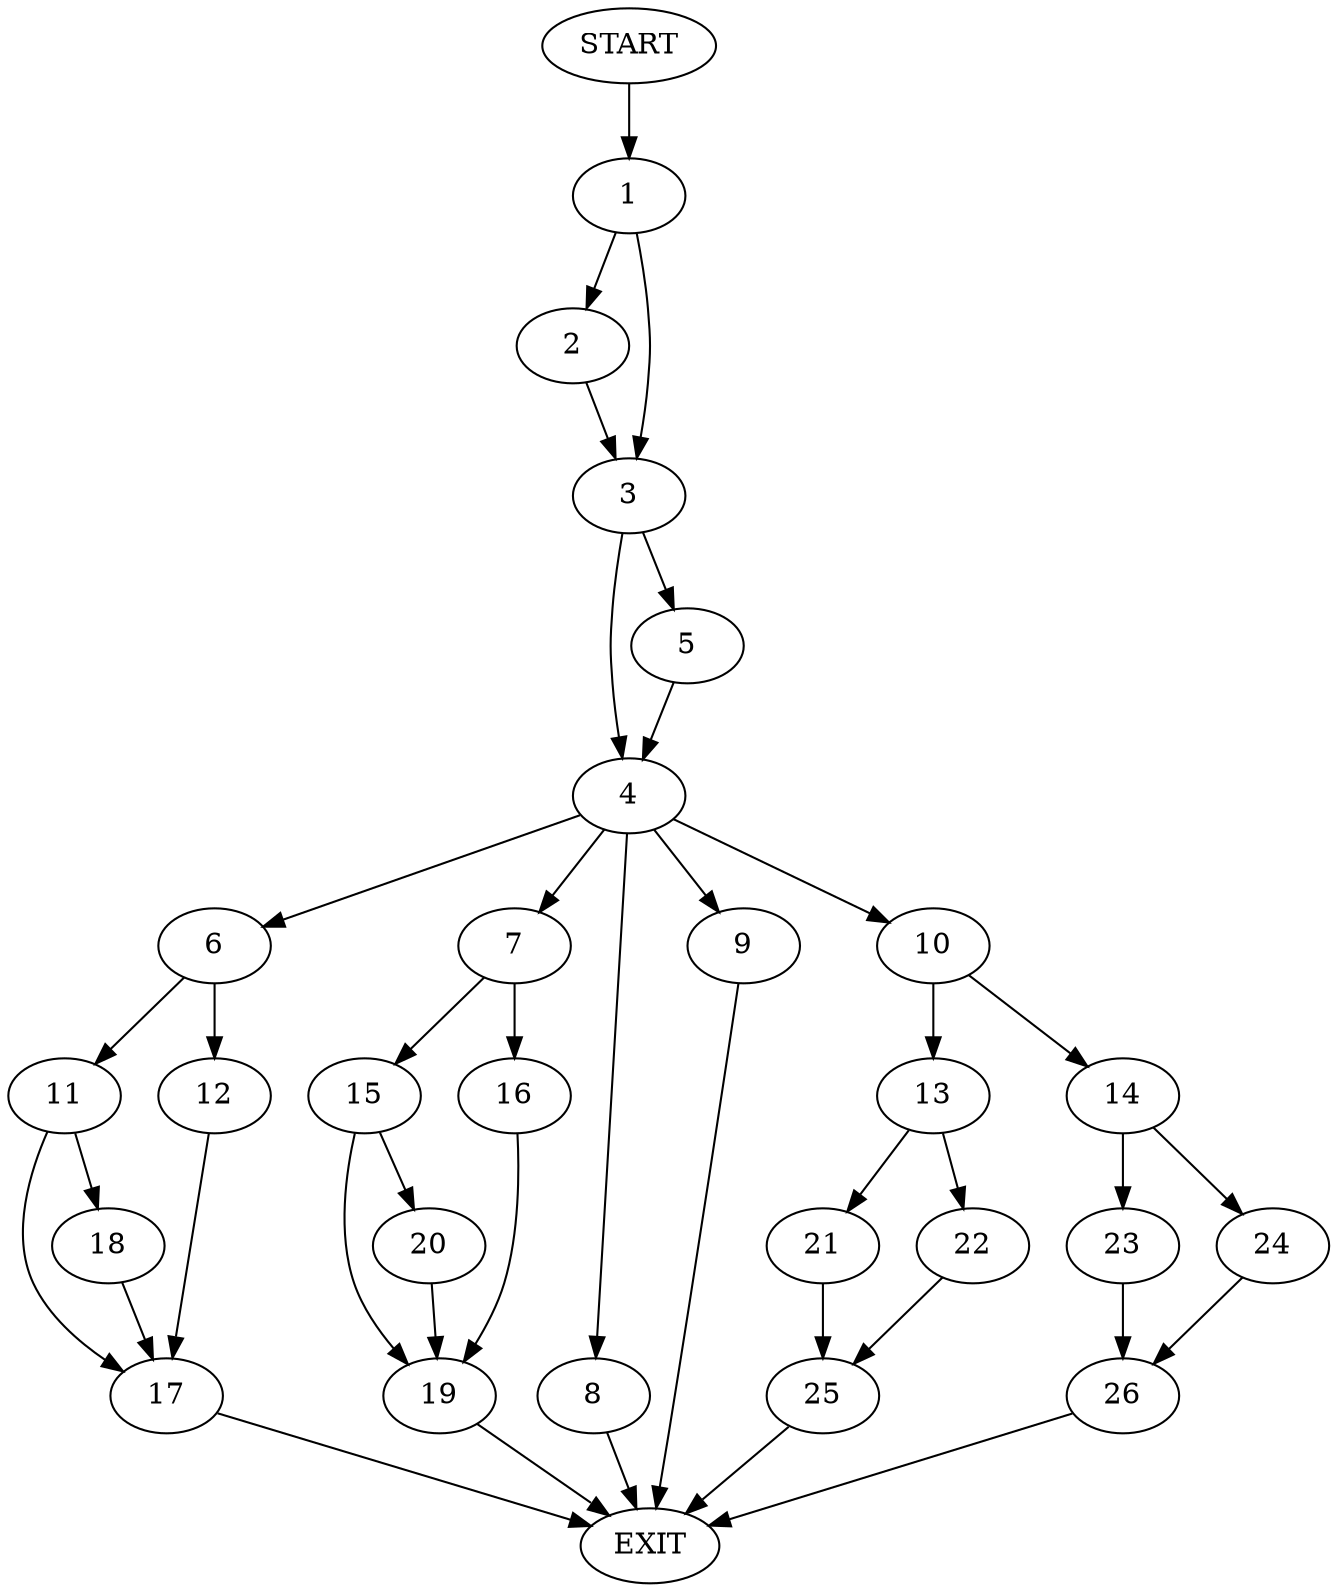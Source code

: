 digraph {
0 [label="START"]
27 [label="EXIT"]
0 -> 1
1 -> 2
1 -> 3
2 -> 3
3 -> 4
3 -> 5
5 -> 4
4 -> 6
4 -> 7
4 -> 8
4 -> 9
4 -> 10
6 -> 11
6 -> 12
10 -> 13
10 -> 14
8 -> 27
9 -> 27
7 -> 15
7 -> 16
12 -> 17
11 -> 17
11 -> 18
17 -> 27
18 -> 17
16 -> 19
15 -> 20
15 -> 19
19 -> 27
20 -> 19
13 -> 21
13 -> 22
14 -> 23
14 -> 24
21 -> 25
22 -> 25
25 -> 27
24 -> 26
23 -> 26
26 -> 27
}

